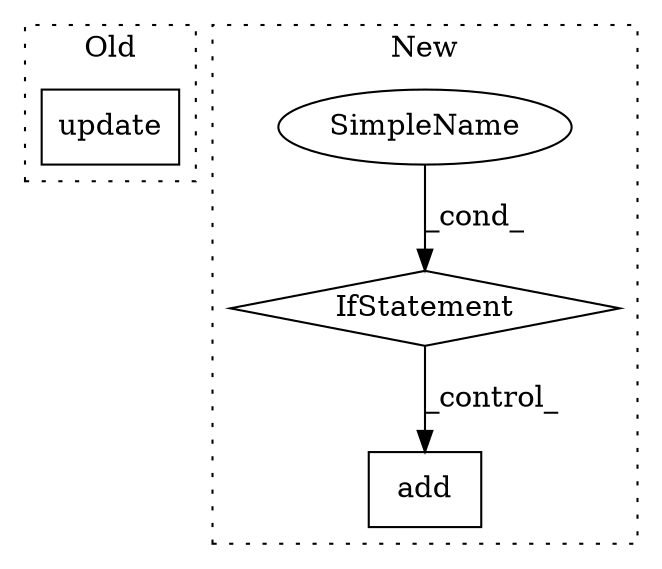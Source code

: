 digraph G {
subgraph cluster0 {
1 [label="update" a="32" s="2013,2021" l="7,1" shape="box"];
label = "Old";
style="dotted";
}
subgraph cluster1 {
2 [label="add" a="32" s="1427,1435" l="4,1" shape="box"];
3 [label="IfStatement" a="25" s="1162,1175" l="4,2" shape="diamond"];
4 [label="SimpleName" a="42" s="1166" l="9" shape="ellipse"];
label = "New";
style="dotted";
}
3 -> 2 [label="_control_"];
4 -> 3 [label="_cond_"];
}